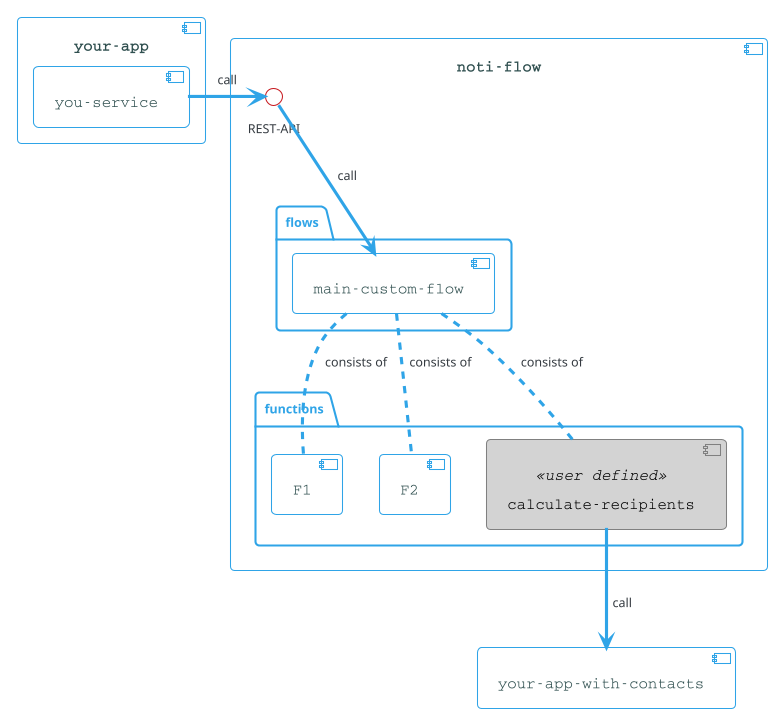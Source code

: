@startuml
!theme cerulean-outline

skinparam backgroundcolor White
skinparam component {
    BackgroundColor<<user defined>> LightGray
    BorderColor<<user defined>> Gray
    FontColor<<user defined>> Black

    FontColor DarkSlateGray
    FontName Courier
    FontSize 15
}

component appWithContacts [
    your-app-with-contacts
] 

component [your-app] {

    [you-service]
}

component [noti-flow] {

    () "REST-API" as rest

    package flows {
        component customFlow [
            main-custom-flow
        ] 
    }

    package functions {
        component persistMessage [
            F1
        ] 

        component sendEmail [
            F2
        ] 

        component customFunction<<user defined>> [
            calculate-recipients
        ] 
    }


}

[you-service] -> rest: call
rest --> customFlow: call

customFlow .. persistMessage: consists of
customFlow .. sendEmail: consists of
customFlow .. customFunction: consists of
 
customFunction --> appWithContacts: call

@enduml